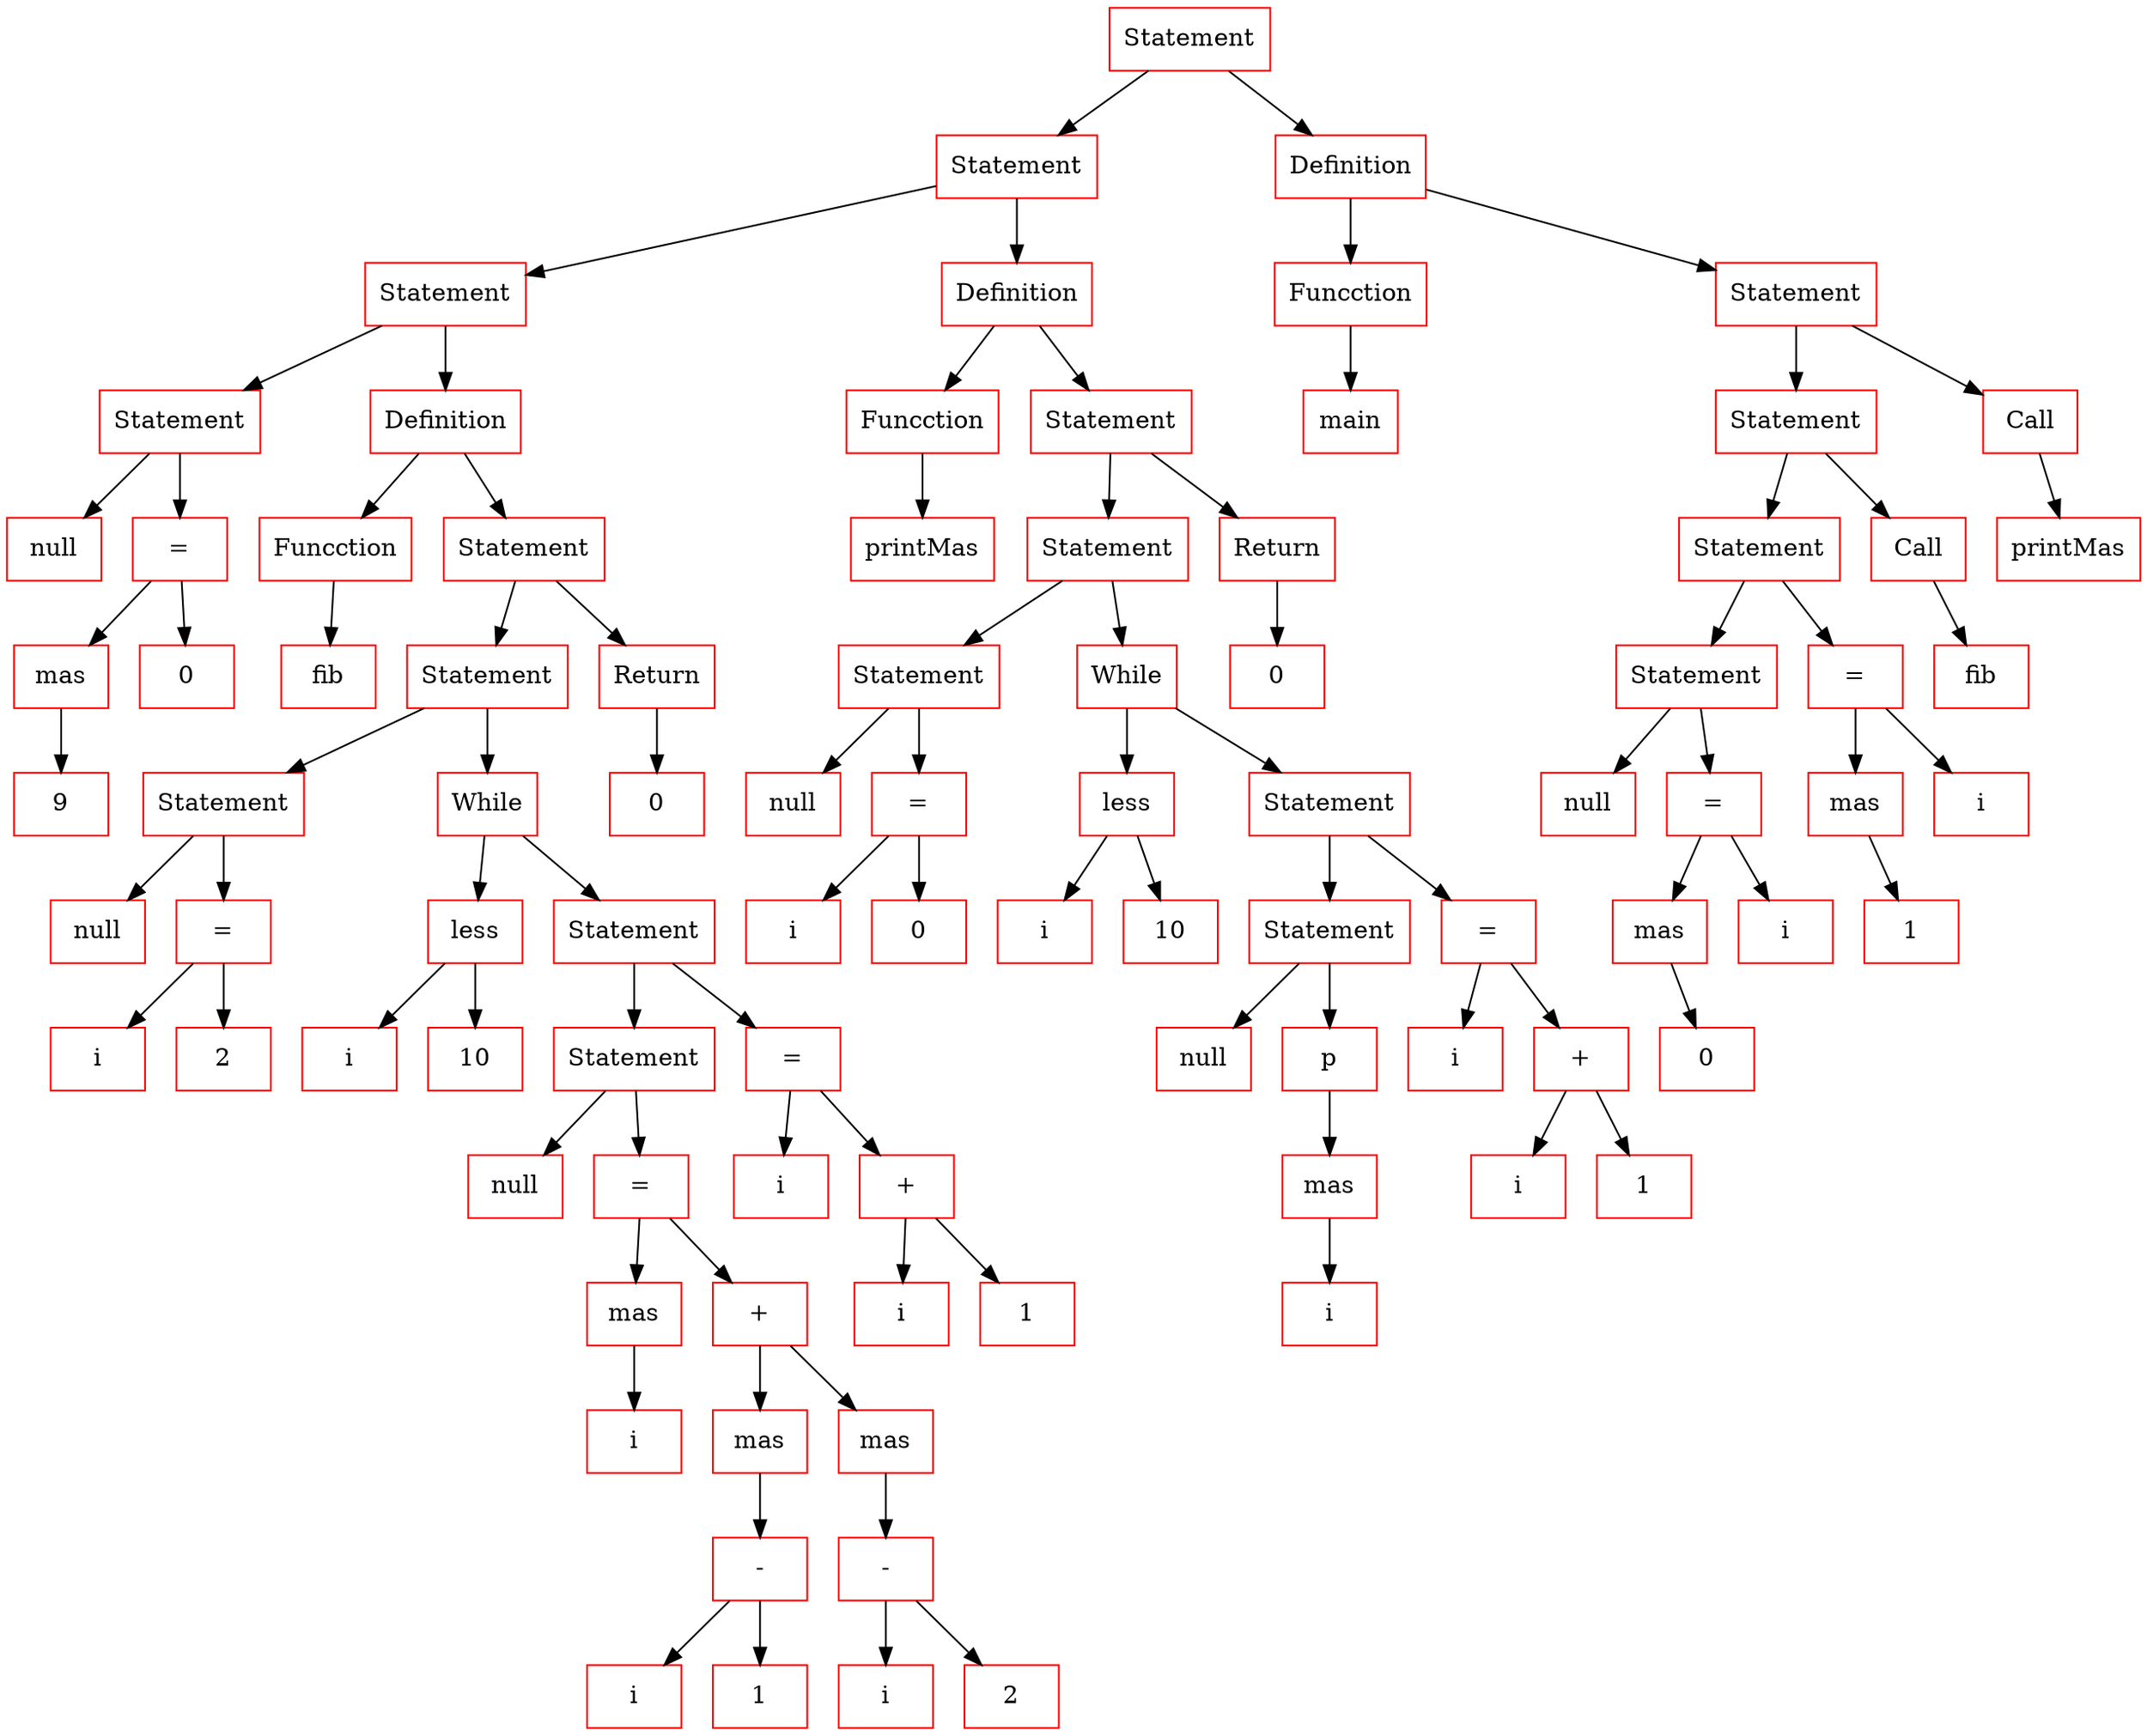 # This is automatically generated dump of language tree
digraph Tree{

	rankdir=UD;

	node[color="red",fontsize=14];

	175106336[shape=record, label="Statement"];
	175007280[shape=record, label="Statement"];
	174987744[shape=record, label="Statement"];
	174986352[shape=record, label="Statement"];
	174986288[shape=record, label="null"];
	174986416[shape=record, label="="];
	174986480[shape=record, label="mas"];
	174986544[shape=record, label="9"];
	174987680[shape=record, label="0"];
	174987808[shape=record, label="Definition"];
	174987872[shape=record, label="Funcction"];
	174987936[shape=record, label="fib"];
	175008560[shape=record, label="Statement"];
	175008944[shape=record, label="Statement"];
	174988064[shape=record, label="Statement"];
	174988000[shape=record, label="null"];
	174988128[shape=record, label="="];
	174988192[shape=record, label="i"];
	174988256[shape=record, label="2"];
	175007728[shape=record, label="While"];
	175007792[shape=record, label="less"];
	175008368[shape=record, label="i"];
	175008688[shape=record, label="10"];
	175008496[shape=record, label="Statement"];
	175007920[shape=record, label="Statement"];
	175009072[shape=record, label="null"];
	175009008[shape=record, label="="];
	175007472[shape=record, label="mas"];
	175007664[shape=record, label="i"];
	175007600[shape=record, label="+"];
	175008432[shape=record, label="mas"];
	175007536[shape=record, label="-"];
	175007856[shape=record, label="i"];
	175007344[shape=record, label="1"];
	175008752[shape=record, label="mas"];
	175008048[shape=record, label="-"];
	175007984[shape=record, label="i"];
	175008112[shape=record, label="2"];
	175008816[shape=record, label="="];
	175008176[shape=record, label="i"];
	175008880[shape=record, label="+"];
	175008304[shape=record, label="i"];
	175008240[shape=record, label="1"];
	175008624[shape=record, label="Return"];
	175009136[shape=record, label="0"];
	175007408[shape=record, label="Definition"];
	175106464[shape=record, label="Funcction"];
	175107616[shape=record, label="printMas"];
	175107872[shape=record, label="Statement"];
	175106592[shape=record, label="Statement"];
	175105632[shape=record, label="Statement"];
	175104672[shape=record, label="null"];
	175107488[shape=record, label="="];
	175106656[shape=record, label="i"];
	175105696[shape=record, label="0"];
	175106144[shape=record, label="While"];
	175107680[shape=record, label="less"];
	175106272[shape=record, label="i"];
	175104608[shape=record, label="10"];
	175107744[shape=record, label="Statement"];
	175105888[shape=record, label="Statement"];
	175106016[shape=record, label="null"];
	175107168[shape=record, label="p"];
	175105760[shape=record, label="mas"];
	175108192[shape=record, label="i"];
	175106528[shape=record, label="="];
	175108384[shape=record, label="i"];
	175106720[shape=record, label="+"];
	175108256[shape=record, label="i"];
	175108064[shape=record, label="1"];
	175105568[shape=record, label="Return"];
	175104736[shape=record, label="0"];
	175106784[shape=record, label="Definition"];
	175107104[shape=record, label="Funcction"];
	175104800[shape=record, label="main"];
	175107296[shape=record, label="Statement"];
	175108320[shape=record, label="Statement"];
	175106848[shape=record, label="Statement"];
	175106400[shape=record, label="Statement"];
	175104992[shape=record, label="null"];
	175107936[shape=record, label="="];
	175108000[shape=record, label="mas"];
	175107232[shape=record, label="0"];
	175106080[shape=record, label="i"];
	175106912[shape=record, label="="];
	175108128[shape=record, label="mas"];
	175105952[shape=record, label="1"];
	175106208[shape=record, label="i"];
	175106976[shape=record, label="Call"];
	175104864[shape=record, label="fib"];
	175107040[shape=record, label="Call"];
	175104480[shape=record, label="printMas"];

	175106336 -> 175007280[fontsize=12]
	175106336 -> 175106784[fontsize=12]
	175007280 -> 174987744[fontsize=12]
	175007280 -> 175007408[fontsize=12]
	174987744 -> 174986352[fontsize=12]
	174987744 -> 174987808[fontsize=12]
	174986352 -> 174986288[fontsize=12]
	174986352 -> 174986416[fontsize=12]
	174986416 -> 174986480[fontsize=12]
	174986416 -> 174987680[fontsize=12]
	174986480 -> 174986544[fontsize=12]
	174987808 -> 174987872[fontsize=12]
	174987808 -> 175008560[fontsize=12]
	174987872 -> 174987936[fontsize=12]
	175008560 -> 175008944[fontsize=12]
	175008560 -> 175008624[fontsize=12]
	175008944 -> 174988064[fontsize=12]
	175008944 -> 175007728[fontsize=12]
	174988064 -> 174988000[fontsize=12]
	174988064 -> 174988128[fontsize=12]
	174988128 -> 174988192[fontsize=12]
	174988128 -> 174988256[fontsize=12]
	175007728 -> 175007792[fontsize=12]
	175007728 -> 175008496[fontsize=12]
	175007792 -> 175008368[fontsize=12]
	175007792 -> 175008688[fontsize=12]
	175008496 -> 175007920[fontsize=12]
	175008496 -> 175008816[fontsize=12]
	175007920 -> 175009072[fontsize=12]
	175007920 -> 175009008[fontsize=12]
	175009008 -> 175007472[fontsize=12]
	175009008 -> 175007600[fontsize=12]
	175007472 -> 175007664[fontsize=12]
	175007600 -> 175008432[fontsize=12]
	175007600 -> 175008752[fontsize=12]
	175008432 -> 175007536[fontsize=12]
	175007536 -> 175007856[fontsize=12]
	175007536 -> 175007344[fontsize=12]
	175008752 -> 175008048[fontsize=12]
	175008048 -> 175007984[fontsize=12]
	175008048 -> 175008112[fontsize=12]
	175008816 -> 175008176[fontsize=12]
	175008816 -> 175008880[fontsize=12]
	175008880 -> 175008304[fontsize=12]
	175008880 -> 175008240[fontsize=12]
	175008624 -> 175009136[fontsize=12]
	175007408 -> 175106464[fontsize=12]
	175007408 -> 175107872[fontsize=12]
	175106464 -> 175107616[fontsize=12]
	175107872 -> 175106592[fontsize=12]
	175107872 -> 175105568[fontsize=12]
	175106592 -> 175105632[fontsize=12]
	175106592 -> 175106144[fontsize=12]
	175105632 -> 175104672[fontsize=12]
	175105632 -> 175107488[fontsize=12]
	175107488 -> 175106656[fontsize=12]
	175107488 -> 175105696[fontsize=12]
	175106144 -> 175107680[fontsize=12]
	175106144 -> 175107744[fontsize=12]
	175107680 -> 175106272[fontsize=12]
	175107680 -> 175104608[fontsize=12]
	175107744 -> 175105888[fontsize=12]
	175107744 -> 175106528[fontsize=12]
	175105888 -> 175106016[fontsize=12]
	175105888 -> 175107168[fontsize=12]
	175107168 -> 175105760[fontsize=12]
	175105760 -> 175108192[fontsize=12]
	175106528 -> 175108384[fontsize=12]
	175106528 -> 175106720[fontsize=12]
	175106720 -> 175108256[fontsize=12]
	175106720 -> 175108064[fontsize=12]
	175105568 -> 175104736[fontsize=12]
	175106784 -> 175107104[fontsize=12]
	175106784 -> 175107296[fontsize=12]
	175107104 -> 175104800[fontsize=12]
	175107296 -> 175108320[fontsize=12]
	175107296 -> 175107040[fontsize=12]
	175108320 -> 175106848[fontsize=12]
	175108320 -> 175106976[fontsize=12]
	175106848 -> 175106400[fontsize=12]
	175106848 -> 175106912[fontsize=12]
	175106400 -> 175104992[fontsize=12]
	175106400 -> 175107936[fontsize=12]
	175107936 -> 175108000[fontsize=12]
	175107936 -> 175106080[fontsize=12]
	175108000 -> 175107232[fontsize=12]
	175106912 -> 175108128[fontsize=12]
	175106912 -> 175106208[fontsize=12]
	175108128 -> 175105952[fontsize=12]
	175106976 -> 175104864[fontsize=12]
	175107040 -> 175104480[fontsize=12]

}